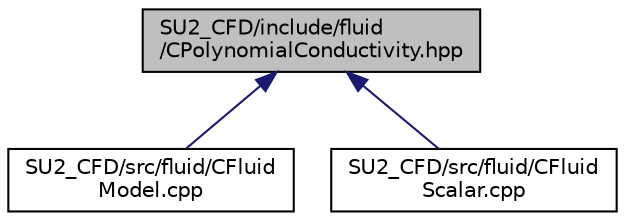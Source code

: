 digraph "SU2_CFD/include/fluid/CPolynomialConductivity.hpp"
{
 // LATEX_PDF_SIZE
  edge [fontname="Helvetica",fontsize="10",labelfontname="Helvetica",labelfontsize="10"];
  node [fontname="Helvetica",fontsize="10",shape=record];
  Node1 [label="SU2_CFD/include/fluid\l/CPolynomialConductivity.hpp",height=0.2,width=0.4,color="black", fillcolor="grey75", style="filled", fontcolor="black",tooltip="Defines a non-constant laminar thermal conductivity using a polynomial function of temperature."];
  Node1 -> Node2 [dir="back",color="midnightblue",fontsize="10",style="solid",fontname="Helvetica"];
  Node2 [label="SU2_CFD/src/fluid/CFluid\lModel.cpp",height=0.2,width=0.4,color="black", fillcolor="white", style="filled",URL="$CFluidModel_8cpp.html",tooltip="Source of the fluid model base class containing thermo-physical subroutines."];
  Node1 -> Node3 [dir="back",color="midnightblue",fontsize="10",style="solid",fontname="Helvetica"];
  Node3 [label="SU2_CFD/src/fluid/CFluid\lScalar.cpp",height=0.2,width=0.4,color="black", fillcolor="white", style="filled",URL="$CFluidScalar_8cpp.html",tooltip="Defines the multicomponent incompressible Ideal Gas model for mixtures."];
}

